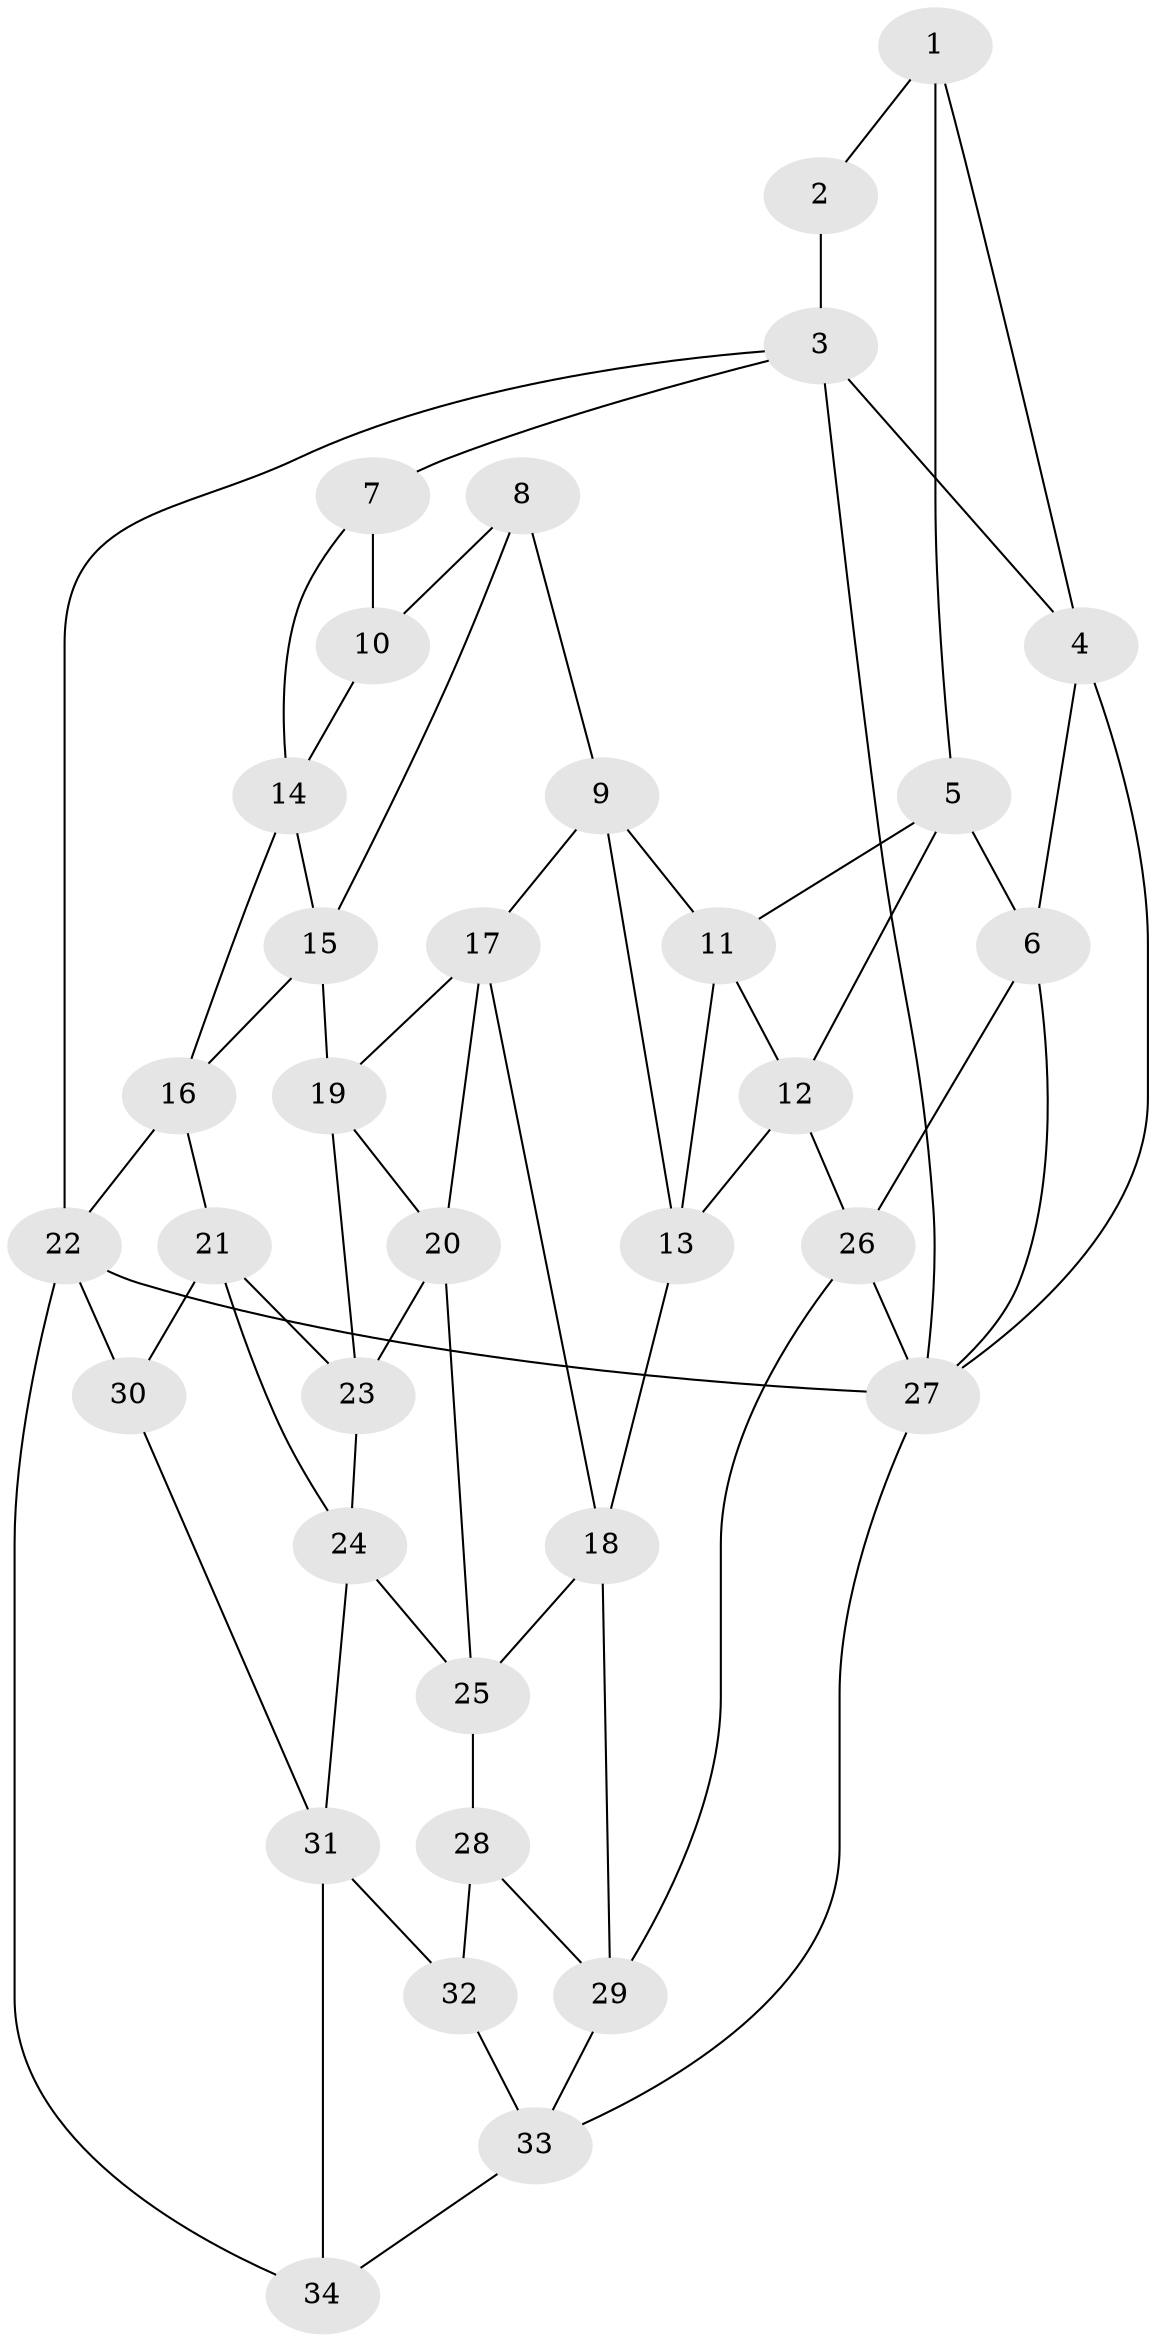 // original degree distribution, {3: 0.046153846153846156, 6: 0.2153846153846154, 4: 0.23076923076923078, 5: 0.5076923076923077}
// Generated by graph-tools (version 1.1) at 2025/27/03/09/25 03:27:15]
// undirected, 34 vertices, 65 edges
graph export_dot {
graph [start="1"]
  node [color=gray90,style=filled];
  1;
  2;
  3;
  4;
  5;
  6;
  7;
  8;
  9;
  10;
  11;
  12;
  13;
  14;
  15;
  16;
  17;
  18;
  19;
  20;
  21;
  22;
  23;
  24;
  25;
  26;
  27;
  28;
  29;
  30;
  31;
  32;
  33;
  34;
  1 -- 2 [weight=1.0];
  1 -- 4 [weight=1.0];
  1 -- 5 [weight=1.0];
  2 -- 3 [weight=1.0];
  3 -- 4 [weight=1.0];
  3 -- 7 [weight=1.0];
  3 -- 22 [weight=1.0];
  3 -- 27 [weight=1.0];
  4 -- 6 [weight=1.0];
  4 -- 27 [weight=1.0];
  5 -- 6 [weight=1.0];
  5 -- 11 [weight=1.0];
  5 -- 12 [weight=1.0];
  6 -- 26 [weight=1.0];
  6 -- 27 [weight=1.0];
  7 -- 10 [weight=2.0];
  7 -- 14 [weight=1.0];
  8 -- 9 [weight=1.0];
  8 -- 10 [weight=1.0];
  8 -- 15 [weight=1.0];
  9 -- 11 [weight=1.0];
  9 -- 13 [weight=1.0];
  9 -- 17 [weight=1.0];
  10 -- 14 [weight=1.0];
  11 -- 12 [weight=1.0];
  11 -- 13 [weight=1.0];
  12 -- 13 [weight=1.0];
  12 -- 26 [weight=1.0];
  13 -- 18 [weight=1.0];
  14 -- 15 [weight=1.0];
  14 -- 16 [weight=1.0];
  15 -- 16 [weight=1.0];
  15 -- 19 [weight=1.0];
  16 -- 21 [weight=1.0];
  16 -- 22 [weight=1.0];
  17 -- 18 [weight=1.0];
  17 -- 19 [weight=1.0];
  17 -- 20 [weight=1.0];
  18 -- 25 [weight=1.0];
  18 -- 29 [weight=1.0];
  19 -- 20 [weight=1.0];
  19 -- 23 [weight=1.0];
  20 -- 23 [weight=1.0];
  20 -- 25 [weight=1.0];
  21 -- 23 [weight=1.0];
  21 -- 24 [weight=1.0];
  21 -- 30 [weight=1.0];
  22 -- 27 [weight=1.0];
  22 -- 30 [weight=1.0];
  22 -- 34 [weight=1.0];
  23 -- 24 [weight=1.0];
  24 -- 25 [weight=1.0];
  24 -- 31 [weight=1.0];
  25 -- 28 [weight=1.0];
  26 -- 27 [weight=1.0];
  26 -- 29 [weight=1.0];
  27 -- 33 [weight=1.0];
  28 -- 29 [weight=1.0];
  28 -- 32 [weight=2.0];
  29 -- 33 [weight=1.0];
  30 -- 31 [weight=1.0];
  31 -- 32 [weight=1.0];
  31 -- 34 [weight=1.0];
  32 -- 33 [weight=1.0];
  33 -- 34 [weight=1.0];
}

